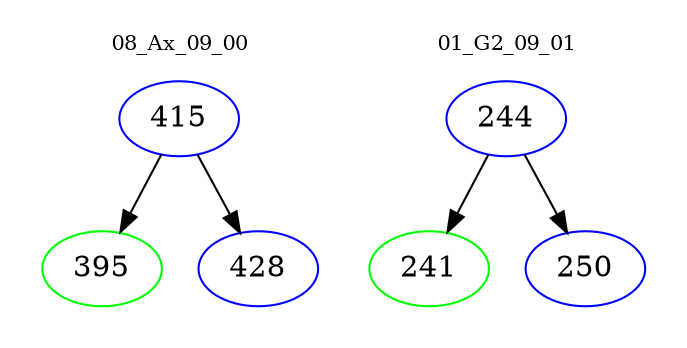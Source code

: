 digraph{
subgraph cluster_0 {
color = white
label = "08_Ax_09_00";
fontsize=10;
T0_415 [label="415", color="blue"]
T0_415 -> T0_395 [color="black"]
T0_395 [label="395", color="green"]
T0_415 -> T0_428 [color="black"]
T0_428 [label="428", color="blue"]
}
subgraph cluster_1 {
color = white
label = "01_G2_09_01";
fontsize=10;
T1_244 [label="244", color="blue"]
T1_244 -> T1_241 [color="black"]
T1_241 [label="241", color="green"]
T1_244 -> T1_250 [color="black"]
T1_250 [label="250", color="blue"]
}
}
